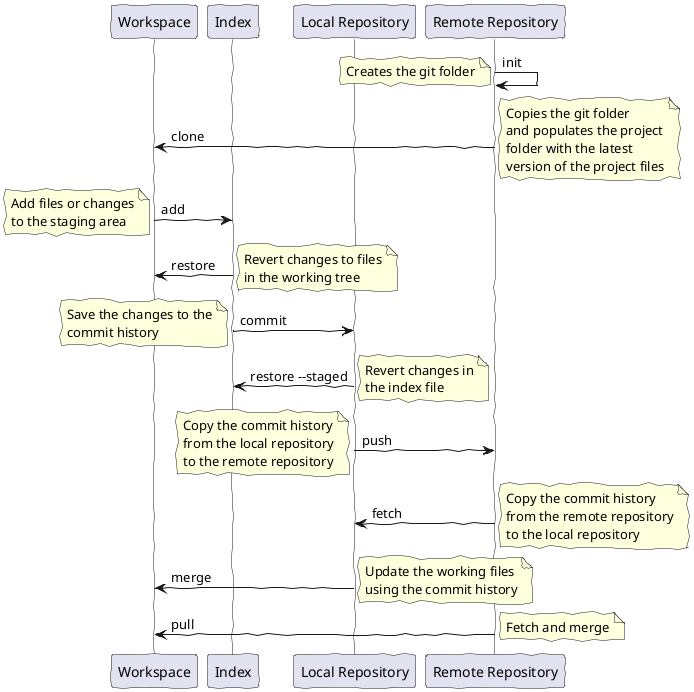 @startuml
skinparam lifelineStrategy solid
'skinparam backgroundColor #EEEBDC
skinparam handwritten true

participant Workspace
participant Index
participant "Local Repository" as Local
participant "Remote Repository" as Remote

'Initialization
Remote -> Remote    : init
note left
    Creates the git folder
end note

'Cloning
Remote -> Workspace : clone
note right
    Copies the git folder
    and populates the project
    folder with the latest
    version of the project files
end note

'Staging
Workspace -> Index  : add
note left
    Add files or changes
    to the staging area
end note

'Unstaging
Index -> Workspace  : restore
note right
    Revert changes to files
    in the working tree
end note

'Commit
Index -> Local      : commit
note left
    Save the changes to the
    commit history
end note

'Reverting
Local -> Index  :  restore --staged
note right
    Revert changes in
    the index file
end note

'Pushing
Local -> Remote     : push
note left
    Copy the commit history
    from the local repository
    to the remote repository
end note

'Fetching
Remote -> Local     : fetch
note right
    Copy the commit history
    from the remote repository
    to the local repository
end note

'Update
Local -> Workspace  : merge
note right
    Update the working files
    using the commit history
end note

'Pulling
Remote -> Workspace : pull
note right
   Fetch and merge
end note

@enduml


